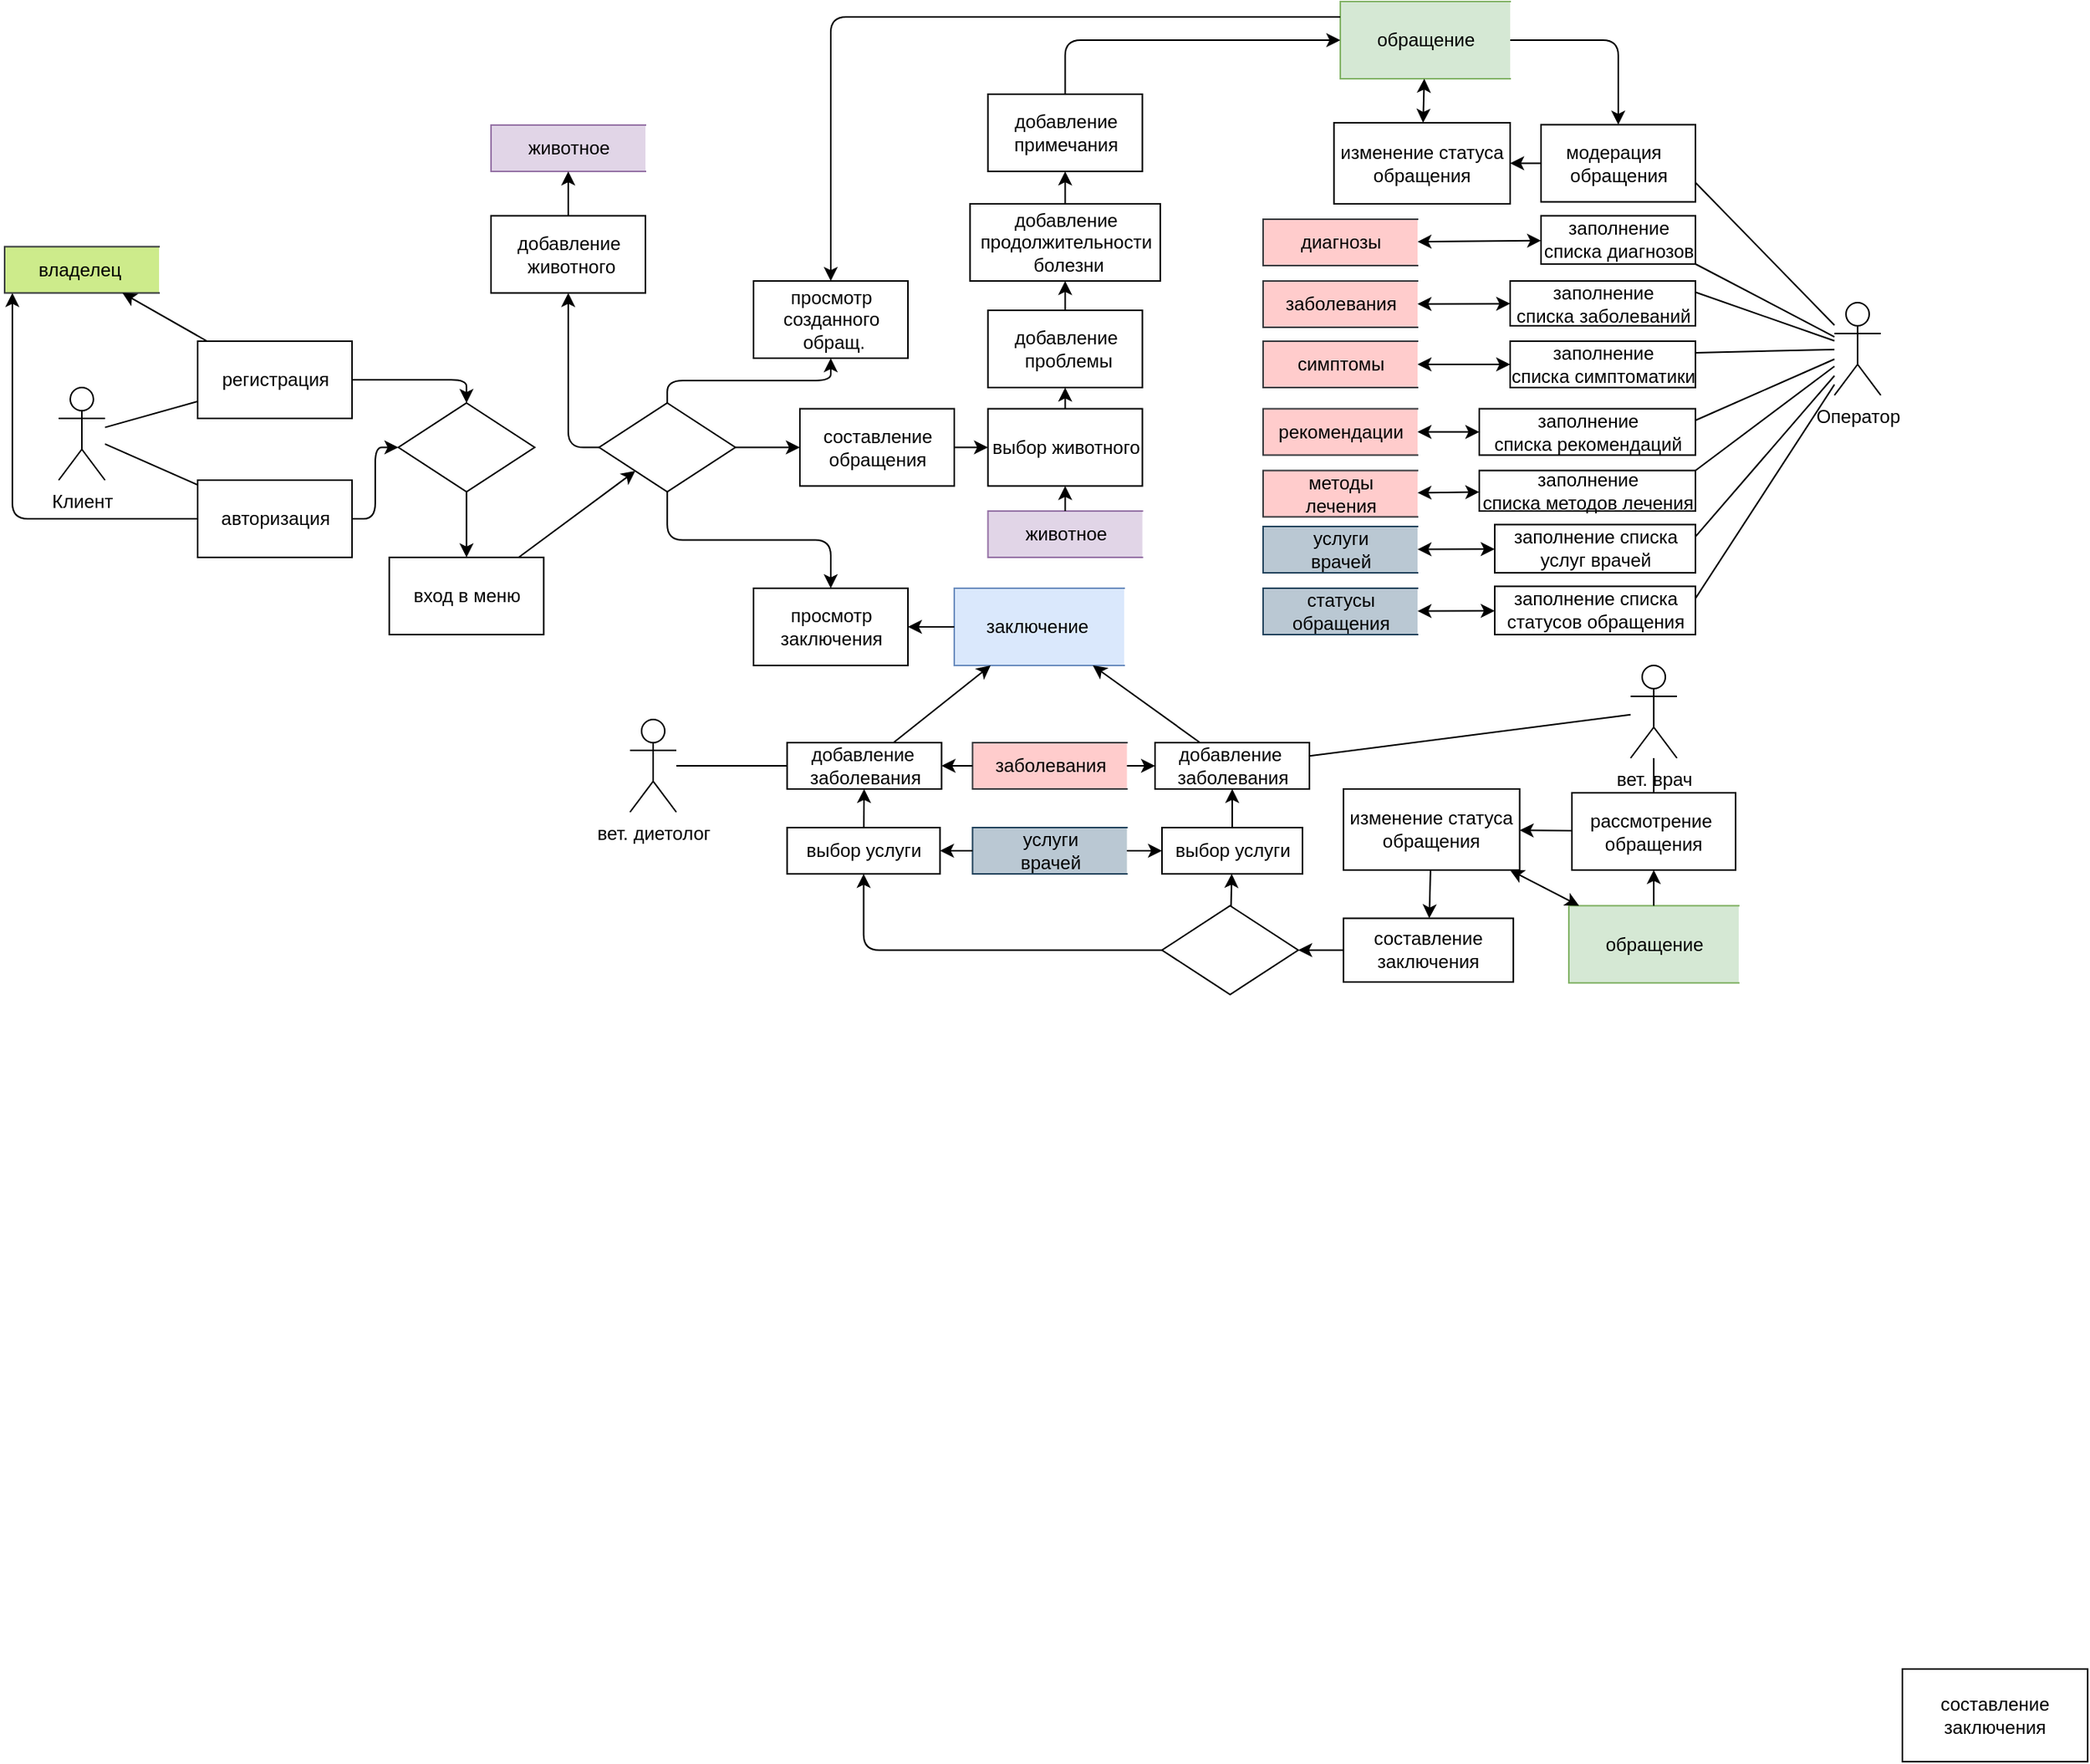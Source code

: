 <mxGraphModel dx="2105" dy="2164" grid="1" gridSize="10" guides="1" tooltips="1" connect="1" arrows="1" fold="1" page="1" pageScale="1" pageWidth="1169" pageHeight="1654" math="0" shadow="0">
  <root>
    <mxCell id="0" />
    <mxCell id="1" parent="0" />
    <mxCell id="YtaR-5jFu5EO3Bo39N_Q-2" style="rounded=1;orthogonalLoop=1;jettySize=auto;html=1;endArrow=classic;endFill=1;exitX=0.5;exitY=1;exitDx=0;exitDy=0;edgeStyle=orthogonalEdgeStyle;startArrow=none;startFill=0;" parent="1" source="9j8DlYYdAQhBQ68mxfb_-19" target="INR5gjYaSOHBbctPgWJO-20" edge="1">
      <mxGeometry relative="1" as="geometry">
        <mxPoint x="-50" y="190" as="sourcePoint" />
      </mxGeometry>
    </mxCell>
    <mxCell id="SkLQpkn3maGRPMSLVxLG-39" value="Клиент" style="shape=umlActor;verticalLabelPosition=bottom;verticalAlign=top;html=1;outlineConnect=0;" parent="1" vertex="1">
      <mxGeometry x="-470" y="90" width="30" height="60" as="geometry" />
    </mxCell>
    <mxCell id="SkLQpkn3maGRPMSLVxLG-42" value="добавление&lt;br&gt;&amp;nbsp;проблемы" style="html=1;dashed=0;whitespace=wrap;" parent="1" vertex="1">
      <mxGeometry x="131.81" y="40" width="100" height="50" as="geometry" />
    </mxCell>
    <mxCell id="SkLQpkn3maGRPMSLVxLG-47" value="" style="endArrow=classic;html=1;" parent="1" source="SkLQpkn3maGRPMSLVxLG-40" target="9j8DlYYdAQhBQ68mxfb_-27" edge="1">
      <mxGeometry width="50" height="50" relative="1" as="geometry">
        <mxPoint x="410" y="138.5" as="sourcePoint" />
        <mxPoint x="460" y="88.5" as="targetPoint" />
      </mxGeometry>
    </mxCell>
    <mxCell id="SkLQpkn3maGRPMSLVxLG-49" value="Оператор" style="shape=umlActor;verticalLabelPosition=bottom;verticalAlign=top;html=1;outlineConnect=0;" parent="1" vertex="1">
      <mxGeometry x="680" y="35" width="30" height="60" as="geometry" />
    </mxCell>
    <mxCell id="SkLQpkn3maGRPMSLVxLG-52" value="модерация&amp;nbsp;&amp;nbsp;&lt;br&gt;обращения" style="html=1;dashed=0;whitespace=wrap;" parent="1" vertex="1">
      <mxGeometry x="490" y="-80.25" width="100" height="50" as="geometry" />
    </mxCell>
    <mxCell id="SkLQpkn3maGRPMSLVxLG-57" value="" style="endArrow=none;html=1;endFill=0;entryX=1;entryY=0.75;entryDx=0;entryDy=0;" parent="1" source="SkLQpkn3maGRPMSLVxLG-49" target="SkLQpkn3maGRPMSLVxLG-52" edge="1">
      <mxGeometry width="50" height="50" relative="1" as="geometry">
        <mxPoint x="1015" y="120" as="sourcePoint" />
        <mxPoint x="985" y="120" as="targetPoint" />
      </mxGeometry>
    </mxCell>
    <mxCell id="SkLQpkn3maGRPMSLVxLG-71" value="вет. диетолог" style="shape=umlActor;verticalLabelPosition=bottom;verticalAlign=top;html=1;outlineConnect=0;" parent="1" vertex="1">
      <mxGeometry x="-100" y="305" width="30" height="60" as="geometry" />
    </mxCell>
    <mxCell id="SkLQpkn3maGRPMSLVxLG-74" value="выбор услуги" style="rounded=0;whiteSpace=wrap;html=1;" parent="1" vertex="1">
      <mxGeometry x="1.75" y="375" width="99" height="30" as="geometry" />
    </mxCell>
    <mxCell id="SkLQpkn3maGRPMSLVxLG-85" value="" style="endArrow=none;html=1;endFill=0;" parent="1" source="SkLQpkn3maGRPMSLVxLG-71" target="9j8DlYYdAQhBQ68mxfb_-79" edge="1">
      <mxGeometry width="50" height="50" relative="1" as="geometry">
        <mxPoint x="-26.996" y="876.25" as="sourcePoint" />
        <mxPoint x="-50" y="698" as="targetPoint" />
      </mxGeometry>
    </mxCell>
    <mxCell id="SkLQpkn3maGRPMSLVxLG-86" value="вет. врач" style="shape=umlActor;verticalLabelPosition=bottom;verticalAlign=top;html=1;outlineConnect=0;" parent="1" vertex="1">
      <mxGeometry x="548" y="270" width="30" height="60" as="geometry" />
    </mxCell>
    <mxCell id="SkLQpkn3maGRPMSLVxLG-88" value="составление заключения" style="rounded=0;whiteSpace=wrap;html=1;fillColor=#f8cecc;strokeColor=#b85450;" parent="1" vertex="1">
      <mxGeometry x="724" y="920" width="120" height="60" as="geometry" />
    </mxCell>
    <mxCell id="SkLQpkn3maGRPMSLVxLG-89" value="выбор услуги" style="rounded=0;whiteSpace=wrap;html=1;" parent="1" vertex="1">
      <mxGeometry x="244.5" y="375" width="91" height="30" as="geometry" />
    </mxCell>
    <mxCell id="SkLQpkn3maGRPMSLVxLG-100" value="рассмотрение&amp;nbsp;&lt;br&gt;обращения" style="rounded=0;whiteSpace=wrap;html=1;" parent="1" vertex="1">
      <mxGeometry x="510" y="352.5" width="106" height="50" as="geometry" />
    </mxCell>
    <mxCell id="SkLQpkn3maGRPMSLVxLG-102" value="составление заключения" style="rounded=0;whiteSpace=wrap;html=1;" parent="1" vertex="1">
      <mxGeometry x="724" y="920" width="120" height="60" as="geometry" />
    </mxCell>
    <mxCell id="SkLQpkn3maGRPMSLVxLG-40" value="составление &lt;br&gt;обращения" style="html=1;dashed=0;whitespace=wrap;" parent="1" vertex="1">
      <mxGeometry x="10" y="103.75" width="100" height="50" as="geometry" />
    </mxCell>
    <mxCell id="INR5gjYaSOHBbctPgWJO-2" value="обращение" style="html=1;dashed=0;whitespace=wrap;shape=partialRectangle;right=0;fillColor=#d5e8d4;strokeColor=#82b366;" parent="1" vertex="1">
      <mxGeometry x="360" y="-160" width="110" height="50" as="geometry" />
    </mxCell>
    <mxCell id="INR5gjYaSOHBbctPgWJO-3" value="добавление&lt;br&gt;продолжительности&lt;br&gt;&amp;nbsp;болезни" style="html=1;dashed=0;whitespace=wrap;" parent="1" vertex="1">
      <mxGeometry x="120.21" y="-29" width="123.19" height="50" as="geometry" />
    </mxCell>
    <mxCell id="INR5gjYaSOHBbctPgWJO-4" value="" style="endArrow=classic;html=1;" parent="1" source="SkLQpkn3maGRPMSLVxLG-42" target="INR5gjYaSOHBbctPgWJO-3" edge="1">
      <mxGeometry width="50" height="50" relative="1" as="geometry">
        <mxPoint x="426" y="67.5" as="sourcePoint" />
        <mxPoint x="476" y="17.5" as="targetPoint" />
      </mxGeometry>
    </mxCell>
    <mxCell id="INR5gjYaSOHBbctPgWJO-16" value="просмотр &lt;br&gt;созданного&lt;br&gt;&amp;nbsp;обращ." style="html=1;dashed=0;whitespace=wrap;" parent="1" vertex="1">
      <mxGeometry x="-20" y="21" width="100" height="50" as="geometry" />
    </mxCell>
    <mxCell id="INR5gjYaSOHBbctPgWJO-20" value="просмотр&lt;br&gt;заключения" style="html=1;dashed=0;whitespace=wrap;" parent="1" vertex="1">
      <mxGeometry x="-20" y="220" width="100" height="50" as="geometry" />
    </mxCell>
    <mxCell id="INR5gjYaSOHBbctPgWJO-23" value="заключение&amp;nbsp;" style="html=1;dashed=0;whitespace=wrap;shape=partialRectangle;right=0;fillColor=#dae8fc;strokeColor=#6c8ebf;" parent="1" vertex="1">
      <mxGeometry x="110" y="220" width="110" height="50" as="geometry" />
    </mxCell>
    <mxCell id="INR5gjYaSOHBbctPgWJO-24" value="" style="endArrow=classic;html=1;" parent="1" source="INR5gjYaSOHBbctPgWJO-23" target="INR5gjYaSOHBbctPgWJO-20" edge="1">
      <mxGeometry width="50" height="50" relative="1" as="geometry">
        <mxPoint x="350" y="259" as="sourcePoint" />
        <mxPoint x="400" y="209" as="targetPoint" />
      </mxGeometry>
    </mxCell>
    <mxCell id="INR5gjYaSOHBbctPgWJO-58" value="" style="endArrow=none;html=1;endFill=0;" parent="1" source="SkLQpkn3maGRPMSLVxLG-86" target="SkLQpkn3maGRPMSLVxLG-100" edge="1">
      <mxGeometry width="50" height="50" relative="1" as="geometry">
        <mxPoint x="936" y="526.25" as="sourcePoint" />
        <mxPoint x="986" y="476.25" as="targetPoint" />
      </mxGeometry>
    </mxCell>
    <mxCell id="INR5gjYaSOHBbctPgWJO-60" value="" style="shape=rhombus;html=1;dashed=0;whitespace=wrap;perimeter=rhombusPerimeter;" parent="1" vertex="1">
      <mxGeometry x="244.5" y="425.63" width="88.25" height="57.5" as="geometry" />
    </mxCell>
    <mxCell id="INR5gjYaSOHBbctPgWJO-61" value="" style="endArrow=classic;html=1;edgeStyle=orthogonalEdgeStyle;" parent="1" source="INR5gjYaSOHBbctPgWJO-60" target="SkLQpkn3maGRPMSLVxLG-74" edge="1">
      <mxGeometry width="50" height="50" relative="1" as="geometry">
        <mxPoint x="209" y="535" as="sourcePoint" />
        <mxPoint x="84" y="425" as="targetPoint" />
      </mxGeometry>
    </mxCell>
    <mxCell id="INR5gjYaSOHBbctPgWJO-62" value="" style="endArrow=classic;html=1;" parent="1" source="eZzGpEVOvhuEacqEOxfQ-1" target="INR5gjYaSOHBbctPgWJO-60" edge="1">
      <mxGeometry width="50" height="50" relative="1" as="geometry">
        <mxPoint x="474.93" y="740" as="sourcePoint" />
        <mxPoint x="414.93" y="740" as="targetPoint" />
      </mxGeometry>
    </mxCell>
    <mxCell id="INR5gjYaSOHBbctPgWJO-63" value="" style="endArrow=classic;html=1;" parent="1" source="INR5gjYaSOHBbctPgWJO-60" target="SkLQpkn3maGRPMSLVxLG-89" edge="1">
      <mxGeometry width="50" height="50" relative="1" as="geometry">
        <mxPoint x="116.81" y="535" as="sourcePoint" />
        <mxPoint x="166.81" y="485" as="targetPoint" />
      </mxGeometry>
    </mxCell>
    <mxCell id="eZzGpEVOvhuEacqEOxfQ-1" value="составление заключения" style="rounded=0;whiteSpace=wrap;html=1;" parent="1" vertex="1">
      <mxGeometry x="362.06" y="433.76" width="110" height="41.25" as="geometry" />
    </mxCell>
    <mxCell id="eZzGpEVOvhuEacqEOxfQ-3" value="изменение статуса&lt;br&gt;обращения" style="rounded=0;whiteSpace=wrap;html=1;" parent="1" vertex="1">
      <mxGeometry x="355.88" y="-81.5" width="114.12" height="52.5" as="geometry" />
    </mxCell>
    <mxCell id="eZzGpEVOvhuEacqEOxfQ-5" value="" style="endArrow=classic;html=1;" parent="1" source="SkLQpkn3maGRPMSLVxLG-52" target="eZzGpEVOvhuEacqEOxfQ-3" edge="1">
      <mxGeometry width="50" height="50" relative="1" as="geometry">
        <mxPoint x="565" y="153.75" as="sourcePoint" />
        <mxPoint x="615" y="103.75" as="targetPoint" />
      </mxGeometry>
    </mxCell>
    <mxCell id="eZzGpEVOvhuEacqEOxfQ-17" value="изменение статуса&lt;br&gt;обращения" style="rounded=0;whiteSpace=wrap;html=1;" parent="1" vertex="1">
      <mxGeometry x="362.06" y="350" width="114.12" height="52.5" as="geometry" />
    </mxCell>
    <mxCell id="YtaR-5jFu5EO3Bo39N_Q-3" value="обращение" style="html=1;dashed=0;whitespace=wrap;shape=partialRectangle;right=0;fillColor=#d5e8d4;strokeColor=#82b366;" parent="1" vertex="1">
      <mxGeometry x="508" y="425.63" width="110" height="50" as="geometry" />
    </mxCell>
    <mxCell id="9j8DlYYdAQhBQ68mxfb_-6" value="авторизация&lt;span style=&quot;color: rgba(0 , 0 , 0 , 0) ; font-family: monospace ; font-size: 0px&quot;&gt;%3CmxGraphModel%3E%3Croot%3E%3CmxCell%20id%3D%220%22%2F%3E%3CmxCell%20id%3D%221%22%20parent%3D%220%22%2F%3E%3CmxCell%20id%3D%222%22%20value%3D%22%D1%81%D0%BE%D1%81%D1%82%D0%B0%D0%B2%D0%BB%D0%B5%D0%BD%D0%B8%D0%B5%20%26lt%3Bbr%26gt%3B%D0%BE%D0%B1%D1%80%D0%B0%D1%89%D0%B5%D0%BD%D0%B8%D1%8F%22%20style%3D%22html%3D1%3Bdashed%3D0%3Bwhitespace%3Dwrap%3B%22%20vertex%3D%221%22%20parent%3D%221%22%3E%3CmxGeometry%20x%3D%22180%22%20y%3D%22107.5%22%20width%3D%22100%22%20height%3D%2250%22%20as%3D%22geometry%22%2F%3E%3C%2FmxCell%3E%3C%2Froot%3E%3C%2FmxGraphModel%3E&lt;/span&gt;" style="html=1;dashed=0;whitespace=wrap;" parent="1" vertex="1">
      <mxGeometry x="-380" y="150" width="100" height="50" as="geometry" />
    </mxCell>
    <mxCell id="9j8DlYYdAQhBQ68mxfb_-7" value="вход в меню" style="html=1;dashed=0;whitespace=wrap;" parent="1" vertex="1">
      <mxGeometry x="-255.87" y="200" width="100" height="50" as="geometry" />
    </mxCell>
    <mxCell id="9j8DlYYdAQhBQ68mxfb_-8" value="регистрация" style="html=1;dashed=0;whitespace=wrap;" parent="1" vertex="1">
      <mxGeometry x="-380" y="60" width="100" height="50" as="geometry" />
    </mxCell>
    <mxCell id="9j8DlYYdAQhBQ68mxfb_-9" value="добавление&lt;br&gt;&amp;nbsp;животного" style="html=1;dashed=0;whitespace=wrap;" parent="1" vertex="1">
      <mxGeometry x="-190" y="-21.25" width="100" height="50" as="geometry" />
    </mxCell>
    <mxCell id="9j8DlYYdAQhBQ68mxfb_-10" value="животное" style="html=1;dashed=0;whitespace=wrap;shape=partialRectangle;right=0;fillColor=#e1d5e7;strokeColor=#9673a6;" parent="1" vertex="1">
      <mxGeometry x="-190" y="-80" width="100" height="30" as="geometry" />
    </mxCell>
    <mxCell id="9j8DlYYdAQhBQ68mxfb_-13" value="" style="endArrow=none;html=1;" parent="1" source="SkLQpkn3maGRPMSLVxLG-39" target="9j8DlYYdAQhBQ68mxfb_-8" edge="1">
      <mxGeometry width="50" height="50" relative="1" as="geometry">
        <mxPoint x="149" y="172.5" as="sourcePoint" />
        <mxPoint x="199" y="122.5" as="targetPoint" />
      </mxGeometry>
    </mxCell>
    <mxCell id="9j8DlYYdAQhBQ68mxfb_-14" value="" style="endArrow=none;html=1;" parent="1" source="SkLQpkn3maGRPMSLVxLG-39" target="9j8DlYYdAQhBQ68mxfb_-6" edge="1">
      <mxGeometry width="50" height="50" relative="1" as="geometry">
        <mxPoint x="149" y="172.5" as="sourcePoint" />
        <mxPoint x="199" y="122.5" as="targetPoint" />
      </mxGeometry>
    </mxCell>
    <mxCell id="9j8DlYYdAQhBQ68mxfb_-17" value="" style="endArrow=classic;html=1;" parent="1" source="9j8DlYYdAQhBQ68mxfb_-7" target="9j8DlYYdAQhBQ68mxfb_-19" edge="1">
      <mxGeometry width="50" height="50" relative="1" as="geometry">
        <mxPoint x="279" y="72.5" as="sourcePoint" />
        <mxPoint x="30" y="70" as="targetPoint" />
      </mxGeometry>
    </mxCell>
    <mxCell id="9j8DlYYdAQhBQ68mxfb_-18" value="" style="endArrow=classic;html=1;" parent="1" source="9j8DlYYdAQhBQ68mxfb_-9" target="9j8DlYYdAQhBQ68mxfb_-10" edge="1">
      <mxGeometry width="50" height="50" relative="1" as="geometry">
        <mxPoint x="190" y="10" as="sourcePoint" />
        <mxPoint x="240" y="-40" as="targetPoint" />
      </mxGeometry>
    </mxCell>
    <mxCell id="9j8DlYYdAQhBQ68mxfb_-19" value="" style="shape=rhombus;html=1;dashed=0;whitespace=wrap;perimeter=rhombusPerimeter;" parent="1" vertex="1">
      <mxGeometry x="-120.0" y="100" width="88.25" height="57.5" as="geometry" />
    </mxCell>
    <mxCell id="9j8DlYYdAQhBQ68mxfb_-20" value="" style="endArrow=classic;html=1;exitX=0;exitY=0.5;exitDx=0;exitDy=0;edgeStyle=orthogonalEdgeStyle;" parent="1" source="9j8DlYYdAQhBQ68mxfb_-19" target="9j8DlYYdAQhBQ68mxfb_-9" edge="1">
      <mxGeometry width="50" height="50" relative="1" as="geometry">
        <mxPoint x="150" y="140" as="sourcePoint" />
        <mxPoint x="200" y="90" as="targetPoint" />
      </mxGeometry>
    </mxCell>
    <mxCell id="9j8DlYYdAQhBQ68mxfb_-21" value="" style="endArrow=classic;html=1;exitX=0.5;exitY=0;exitDx=0;exitDy=0;edgeStyle=orthogonalEdgeStyle;" parent="1" source="9j8DlYYdAQhBQ68mxfb_-19" target="INR5gjYaSOHBbctPgWJO-16" edge="1">
      <mxGeometry width="50" height="50" relative="1" as="geometry">
        <mxPoint x="200" y="150" as="sourcePoint" />
        <mxPoint x="250" y="100" as="targetPoint" />
      </mxGeometry>
    </mxCell>
    <mxCell id="9j8DlYYdAQhBQ68mxfb_-22" value="" style="endArrow=classic;html=1;exitX=1;exitY=0.5;exitDx=0;exitDy=0;" parent="1" source="9j8DlYYdAQhBQ68mxfb_-19" target="SkLQpkn3maGRPMSLVxLG-40" edge="1">
      <mxGeometry width="50" height="50" relative="1" as="geometry">
        <mxPoint x="-125.875" y="100" as="sourcePoint" />
        <mxPoint x="150" y="133" as="targetPoint" />
      </mxGeometry>
    </mxCell>
    <mxCell id="9j8DlYYdAQhBQ68mxfb_-23" value="" style="shape=rhombus;html=1;dashed=0;whitespace=wrap;perimeter=rhombusPerimeter;" parent="1" vertex="1">
      <mxGeometry x="-250.0" y="100" width="88.25" height="57.5" as="geometry" />
    </mxCell>
    <mxCell id="9j8DlYYdAQhBQ68mxfb_-24" value="" style="endArrow=classic;html=1;entryX=0;entryY=0.5;entryDx=0;entryDy=0;edgeStyle=orthogonalEdgeStyle;" parent="1" source="9j8DlYYdAQhBQ68mxfb_-6" target="9j8DlYYdAQhBQ68mxfb_-23" edge="1">
      <mxGeometry width="50" height="50" relative="1" as="geometry">
        <mxPoint x="-80" y="150" as="sourcePoint" />
        <mxPoint x="-30" y="100" as="targetPoint" />
      </mxGeometry>
    </mxCell>
    <mxCell id="9j8DlYYdAQhBQ68mxfb_-25" value="" style="endArrow=classic;html=1;entryX=0.5;entryY=0;entryDx=0;entryDy=0;edgeStyle=orthogonalEdgeStyle;" parent="1" source="9j8DlYYdAQhBQ68mxfb_-8" target="9j8DlYYdAQhBQ68mxfb_-23" edge="1">
      <mxGeometry width="50" height="50" relative="1" as="geometry">
        <mxPoint x="-80" y="150" as="sourcePoint" />
        <mxPoint x="-30" y="100" as="targetPoint" />
      </mxGeometry>
    </mxCell>
    <mxCell id="9j8DlYYdAQhBQ68mxfb_-26" value="" style="endArrow=classic;html=1;" parent="1" source="9j8DlYYdAQhBQ68mxfb_-23" target="9j8DlYYdAQhBQ68mxfb_-7" edge="1">
      <mxGeometry width="50" height="50" relative="1" as="geometry">
        <mxPoint x="-80" y="150" as="sourcePoint" />
        <mxPoint x="-30" y="100" as="targetPoint" />
      </mxGeometry>
    </mxCell>
    <mxCell id="9j8DlYYdAQhBQ68mxfb_-27" value="выбор животного" style="html=1;dashed=0;whitespace=wrap;" parent="1" vertex="1">
      <mxGeometry x="131.81" y="103.75" width="100" height="50" as="geometry" />
    </mxCell>
    <mxCell id="9j8DlYYdAQhBQ68mxfb_-28" value="животное" style="html=1;dashed=0;whitespace=wrap;shape=partialRectangle;right=0;fillColor=#e1d5e7;strokeColor=#9673a6;" parent="1" vertex="1">
      <mxGeometry x="131.81" y="170" width="100" height="30" as="geometry" />
    </mxCell>
    <mxCell id="9j8DlYYdAQhBQ68mxfb_-29" value="" style="endArrow=classic;html=1;" parent="1" source="9j8DlYYdAQhBQ68mxfb_-28" target="9j8DlYYdAQhBQ68mxfb_-27" edge="1">
      <mxGeometry width="50" height="50" relative="1" as="geometry">
        <mxPoint x="251.81" y="138.75" as="sourcePoint" />
        <mxPoint x="230" y="138.75" as="targetPoint" />
      </mxGeometry>
    </mxCell>
    <mxCell id="9j8DlYYdAQhBQ68mxfb_-30" value="владелец&amp;nbsp;" style="html=1;dashed=0;whitespace=wrap;shape=partialRectangle;right=0;fillColor=#cdeb8b;strokeColor=#36393d;" parent="1" vertex="1">
      <mxGeometry x="-505" y="-1.25" width="100" height="30" as="geometry" />
    </mxCell>
    <mxCell id="9j8DlYYdAQhBQ68mxfb_-31" value="" style="endArrow=classic;html=1;" parent="1" source="9j8DlYYdAQhBQ68mxfb_-8" target="9j8DlYYdAQhBQ68mxfb_-30" edge="1">
      <mxGeometry width="50" height="50" relative="1" as="geometry">
        <mxPoint x="-405" y="20" as="sourcePoint" />
        <mxPoint x="-355" y="-30" as="targetPoint" />
      </mxGeometry>
    </mxCell>
    <mxCell id="9j8DlYYdAQhBQ68mxfb_-32" value="" style="endArrow=classic;html=1;edgeStyle=orthogonalEdgeStyle;" parent="1" source="9j8DlYYdAQhBQ68mxfb_-6" target="9j8DlYYdAQhBQ68mxfb_-30" edge="1">
      <mxGeometry width="50" height="50" relative="1" as="geometry">
        <mxPoint x="-410" y="160" as="sourcePoint" />
        <mxPoint x="-360" y="110" as="targetPoint" />
        <Array as="points">
          <mxPoint x="-500" y="175" />
        </Array>
      </mxGeometry>
    </mxCell>
    <mxCell id="9j8DlYYdAQhBQ68mxfb_-33" value="" style="endArrow=classic;html=1;edgeStyle=orthogonalEdgeStyle;" parent="1" source="INR5gjYaSOHBbctPgWJO-2" target="INR5gjYaSOHBbctPgWJO-16" edge="1">
      <mxGeometry width="50" height="50" relative="1" as="geometry">
        <mxPoint x="360" y="70" as="sourcePoint" />
        <mxPoint x="310" y="120" as="targetPoint" />
        <Array as="points">
          <mxPoint x="30" y="-150" />
        </Array>
      </mxGeometry>
    </mxCell>
    <mxCell id="9j8DlYYdAQhBQ68mxfb_-34" value="" style="endArrow=classic;html=1;" parent="1" source="9j8DlYYdAQhBQ68mxfb_-27" target="SkLQpkn3maGRPMSLVxLG-42" edge="1">
      <mxGeometry width="50" height="50" relative="1" as="geometry">
        <mxPoint x="430" y="120" as="sourcePoint" />
        <mxPoint x="480" y="70" as="targetPoint" />
      </mxGeometry>
    </mxCell>
    <mxCell id="9j8DlYYdAQhBQ68mxfb_-35" value="добавление&lt;br&gt;примечания" style="html=1;dashed=0;whitespace=wrap;" parent="1" vertex="1">
      <mxGeometry x="131.8" y="-100" width="100" height="50" as="geometry" />
    </mxCell>
    <mxCell id="9j8DlYYdAQhBQ68mxfb_-36" value="" style="endArrow=classic;html=1;" parent="1" source="INR5gjYaSOHBbctPgWJO-3" target="9j8DlYYdAQhBQ68mxfb_-35" edge="1">
      <mxGeometry width="50" height="50" relative="1" as="geometry">
        <mxPoint x="430" y="120" as="sourcePoint" />
        <mxPoint x="480" y="70" as="targetPoint" />
      </mxGeometry>
    </mxCell>
    <mxCell id="9j8DlYYdAQhBQ68mxfb_-37" value="" style="endArrow=classic;html=1;edgeStyle=orthogonalEdgeStyle;" parent="1" source="9j8DlYYdAQhBQ68mxfb_-35" target="INR5gjYaSOHBbctPgWJO-2" edge="1">
      <mxGeometry width="50" height="50" relative="1" as="geometry">
        <mxPoint x="430" y="110" as="sourcePoint" />
        <mxPoint x="480" y="60" as="targetPoint" />
        <Array as="points">
          <mxPoint x="182" y="-135" />
        </Array>
      </mxGeometry>
    </mxCell>
    <mxCell id="9j8DlYYdAQhBQ68mxfb_-38" value="" style="endArrow=classic;html=1;startArrow=classic;startFill=1;" parent="1" source="eZzGpEVOvhuEacqEOxfQ-3" target="INR5gjYaSOHBbctPgWJO-2" edge="1">
      <mxGeometry width="50" height="50" relative="1" as="geometry">
        <mxPoint x="430" y="110" as="sourcePoint" />
        <mxPoint x="480" y="60" as="targetPoint" />
      </mxGeometry>
    </mxCell>
    <mxCell id="9j8DlYYdAQhBQ68mxfb_-40" value="заполнение&lt;br&gt;списка диагнозов" style="html=1;dashed=0;whitespace=wrap;" parent="1" vertex="1">
      <mxGeometry x="490" y="-21.25" width="100" height="31.25" as="geometry" />
    </mxCell>
    <mxCell id="9j8DlYYdAQhBQ68mxfb_-42" value="заполнение&lt;br&gt;списка симптоматики" style="html=1;dashed=0;whitespace=wrap;" parent="1" vertex="1">
      <mxGeometry x="470" y="60" width="120" height="30" as="geometry" />
    </mxCell>
    <mxCell id="9j8DlYYdAQhBQ68mxfb_-45" value="заполнение&lt;br&gt;списка заболеваний" style="html=1;dashed=0;whitespace=wrap;" parent="1" vertex="1">
      <mxGeometry x="470" y="21" width="120" height="29" as="geometry" />
    </mxCell>
    <mxCell id="9j8DlYYdAQhBQ68mxfb_-46" value="заполнение&lt;br&gt;списка рекомендаций" style="html=1;dashed=0;whitespace=wrap;" parent="1" vertex="1">
      <mxGeometry x="450" y="103.75" width="140" height="30" as="geometry" />
    </mxCell>
    <mxCell id="9j8DlYYdAQhBQ68mxfb_-47" value="заполнение&lt;br&gt;списка методов лечения" style="html=1;dashed=0;whitespace=wrap;" parent="1" vertex="1">
      <mxGeometry x="450" y="143.75" width="140" height="26.25" as="geometry" />
    </mxCell>
    <mxCell id="9j8DlYYdAQhBQ68mxfb_-48" value="" style="endArrow=none;html=1;endFill=0;entryX=1;entryY=1;entryDx=0;entryDy=0;" parent="1" source="SkLQpkn3maGRPMSLVxLG-49" target="9j8DlYYdAQhBQ68mxfb_-40" edge="1">
      <mxGeometry width="50" height="50" relative="1" as="geometry">
        <mxPoint x="430" y="110" as="sourcePoint" />
        <mxPoint x="480" y="60" as="targetPoint" />
      </mxGeometry>
    </mxCell>
    <mxCell id="9j8DlYYdAQhBQ68mxfb_-49" value="" style="endArrow=none;html=1;entryX=1;entryY=0.25;entryDx=0;entryDy=0;endFill=0;" parent="1" source="SkLQpkn3maGRPMSLVxLG-49" target="9j8DlYYdAQhBQ68mxfb_-45" edge="1">
      <mxGeometry width="50" height="50" relative="1" as="geometry">
        <mxPoint x="430" y="110" as="sourcePoint" />
        <mxPoint x="480" y="60" as="targetPoint" />
      </mxGeometry>
    </mxCell>
    <mxCell id="9j8DlYYdAQhBQ68mxfb_-50" value="" style="endArrow=none;html=1;entryX=1;entryY=0.25;entryDx=0;entryDy=0;endFill=0;" parent="1" source="SkLQpkn3maGRPMSLVxLG-49" target="9j8DlYYdAQhBQ68mxfb_-42" edge="1">
      <mxGeometry width="50" height="50" relative="1" as="geometry">
        <mxPoint x="430" y="110" as="sourcePoint" />
        <mxPoint x="480" y="60" as="targetPoint" />
      </mxGeometry>
    </mxCell>
    <mxCell id="9j8DlYYdAQhBQ68mxfb_-51" value="" style="endArrow=none;html=1;entryX=1;entryY=0.25;entryDx=0;entryDy=0;endFill=0;" parent="1" source="SkLQpkn3maGRPMSLVxLG-49" target="9j8DlYYdAQhBQ68mxfb_-46" edge="1">
      <mxGeometry width="50" height="50" relative="1" as="geometry">
        <mxPoint x="430" y="110" as="sourcePoint" />
        <mxPoint x="480" y="60" as="targetPoint" />
      </mxGeometry>
    </mxCell>
    <mxCell id="9j8DlYYdAQhBQ68mxfb_-52" value="" style="endArrow=none;html=1;entryX=1;entryY=0;entryDx=0;entryDy=0;endFill=0;" parent="1" source="SkLQpkn3maGRPMSLVxLG-49" target="9j8DlYYdAQhBQ68mxfb_-47" edge="1">
      <mxGeometry width="50" height="50" relative="1" as="geometry">
        <mxPoint x="430" y="110" as="sourcePoint" />
        <mxPoint x="480" y="60" as="targetPoint" />
      </mxGeometry>
    </mxCell>
    <mxCell id="9j8DlYYdAQhBQ68mxfb_-53" value="методы&lt;br&gt;лечения" style="html=1;dashed=0;whitespace=wrap;shape=partialRectangle;right=0;fillColor=#ffcccc;strokeColor=#36393d;" parent="1" vertex="1">
      <mxGeometry x="310" y="143.75" width="100" height="30" as="geometry" />
    </mxCell>
    <mxCell id="9j8DlYYdAQhBQ68mxfb_-54" value="рекомендации" style="html=1;dashed=0;whitespace=wrap;shape=partialRectangle;right=0;fillColor=#ffcccc;strokeColor=#36393d;" parent="1" vertex="1">
      <mxGeometry x="310" y="103.75" width="100" height="30" as="geometry" />
    </mxCell>
    <mxCell id="9j8DlYYdAQhBQ68mxfb_-55" value="симптомы" style="html=1;dashed=0;whitespace=wrap;shape=partialRectangle;right=0;fillColor=#ffcccc;strokeColor=#36393d;" parent="1" vertex="1">
      <mxGeometry x="310" y="60" width="100" height="30" as="geometry" />
    </mxCell>
    <mxCell id="9j8DlYYdAQhBQ68mxfb_-56" value="заболевания" style="html=1;dashed=0;whitespace=wrap;shape=partialRectangle;right=0;fillColor=#ffcccc;strokeColor=#36393d;" parent="1" vertex="1">
      <mxGeometry x="310" y="21" width="100" height="30" as="geometry" />
    </mxCell>
    <mxCell id="9j8DlYYdAQhBQ68mxfb_-57" value="диагнозы" style="html=1;dashed=0;whitespace=wrap;shape=partialRectangle;right=0;fillColor=#ffcccc;strokeColor=#36393d;" parent="1" vertex="1">
      <mxGeometry x="310" y="-19" width="100" height="30" as="geometry" />
    </mxCell>
    <mxCell id="9j8DlYYdAQhBQ68mxfb_-58" value="" style="endArrow=classic;html=1;startArrow=classic;startFill=1;" parent="1" source="9j8DlYYdAQhBQ68mxfb_-40" target="9j8DlYYdAQhBQ68mxfb_-57" edge="1">
      <mxGeometry width="50" height="50" relative="1" as="geometry">
        <mxPoint x="440" y="50" as="sourcePoint" />
        <mxPoint x="480" y="60" as="targetPoint" />
      </mxGeometry>
    </mxCell>
    <mxCell id="9j8DlYYdAQhBQ68mxfb_-59" value="" style="endArrow=classic;html=1;edgeStyle=orthogonalEdgeStyle;" parent="1" source="INR5gjYaSOHBbctPgWJO-2" target="SkLQpkn3maGRPMSLVxLG-52" edge="1">
      <mxGeometry width="50" height="50" relative="1" as="geometry">
        <mxPoint x="430" y="110" as="sourcePoint" />
        <mxPoint x="480" y="60" as="targetPoint" />
      </mxGeometry>
    </mxCell>
    <mxCell id="9j8DlYYdAQhBQ68mxfb_-60" value="" style="endArrow=classic;html=1;startArrow=classic;startFill=1;" parent="1" source="9j8DlYYdAQhBQ68mxfb_-45" target="9j8DlYYdAQhBQ68mxfb_-56" edge="1">
      <mxGeometry width="50" height="50" relative="1" as="geometry">
        <mxPoint x="430" y="110" as="sourcePoint" />
        <mxPoint x="480" y="60" as="targetPoint" />
      </mxGeometry>
    </mxCell>
    <mxCell id="9j8DlYYdAQhBQ68mxfb_-61" value="" style="endArrow=classic;html=1;startArrow=classic;startFill=1;" parent="1" source="9j8DlYYdAQhBQ68mxfb_-42" target="9j8DlYYdAQhBQ68mxfb_-55" edge="1">
      <mxGeometry width="50" height="50" relative="1" as="geometry">
        <mxPoint x="430" y="110" as="sourcePoint" />
        <mxPoint x="480" y="60" as="targetPoint" />
      </mxGeometry>
    </mxCell>
    <mxCell id="9j8DlYYdAQhBQ68mxfb_-62" value="" style="endArrow=classic;html=1;startArrow=classic;startFill=1;" parent="1" source="9j8DlYYdAQhBQ68mxfb_-46" target="9j8DlYYdAQhBQ68mxfb_-54" edge="1">
      <mxGeometry width="50" height="50" relative="1" as="geometry">
        <mxPoint x="430" y="110" as="sourcePoint" />
        <mxPoint x="480" y="60" as="targetPoint" />
      </mxGeometry>
    </mxCell>
    <mxCell id="9j8DlYYdAQhBQ68mxfb_-63" value="" style="endArrow=classic;html=1;startArrow=classic;startFill=1;" parent="1" source="9j8DlYYdAQhBQ68mxfb_-47" target="9j8DlYYdAQhBQ68mxfb_-53" edge="1">
      <mxGeometry width="50" height="50" relative="1" as="geometry">
        <mxPoint x="430" y="110" as="sourcePoint" />
        <mxPoint x="480" y="60" as="targetPoint" />
      </mxGeometry>
    </mxCell>
    <mxCell id="9j8DlYYdAQhBQ68mxfb_-71" value="заполнение списка&lt;br&gt;услуг врачей" style="html=1;dashed=0;whitespace=wrap;" parent="1" vertex="1">
      <mxGeometry x="460" y="178.75" width="130" height="31.25" as="geometry" />
    </mxCell>
    <mxCell id="9j8DlYYdAQhBQ68mxfb_-72" value="услуги&lt;br&gt;врачей" style="html=1;dashed=0;whitespace=wrap;shape=partialRectangle;right=0;fillColor=#bac8d3;strokeColor=#23445d;" parent="1" vertex="1">
      <mxGeometry x="310" y="180" width="100" height="30" as="geometry" />
    </mxCell>
    <mxCell id="9j8DlYYdAQhBQ68mxfb_-74" value="" style="endArrow=classic;html=1;startArrow=classic;startFill=1;" parent="1" source="9j8DlYYdAQhBQ68mxfb_-72" target="9j8DlYYdAQhBQ68mxfb_-71" edge="1">
      <mxGeometry width="50" height="50" relative="1" as="geometry">
        <mxPoint x="500" y="100" as="sourcePoint" />
        <mxPoint x="550" y="50" as="targetPoint" />
      </mxGeometry>
    </mxCell>
    <mxCell id="9j8DlYYdAQhBQ68mxfb_-76" value="добавление&amp;nbsp;&lt;br&gt;заболевания" style="html=1;dashed=0;whitespace=wrap;" parent="1" vertex="1">
      <mxGeometry x="240" y="320" width="100" height="30" as="geometry" />
    </mxCell>
    <mxCell id="9j8DlYYdAQhBQ68mxfb_-79" value="добавление&amp;nbsp;&lt;br&gt;заболевания" style="html=1;dashed=0;whitespace=wrap;" parent="1" vertex="1">
      <mxGeometry x="1.75" y="320" width="100" height="30" as="geometry" />
    </mxCell>
    <mxCell id="9j8DlYYdAQhBQ68mxfb_-83" value="услуги&lt;br&gt;врачей" style="html=1;dashed=0;whitespace=wrap;shape=partialRectangle;right=0;fillColor=#bac8d3;strokeColor=#23445d;" parent="1" vertex="1">
      <mxGeometry x="121.81" y="375" width="100" height="30" as="geometry" />
    </mxCell>
    <mxCell id="9j8DlYYdAQhBQ68mxfb_-85" value="" style="endArrow=classic;html=1;strokeColor=#000000;" parent="1" source="9j8DlYYdAQhBQ68mxfb_-83" target="SkLQpkn3maGRPMSLVxLG-74" edge="1">
      <mxGeometry width="50" height="50" relative="1" as="geometry">
        <mxPoint x="311.75" y="185" as="sourcePoint" />
        <mxPoint x="261.75" y="235" as="targetPoint" />
      </mxGeometry>
    </mxCell>
    <mxCell id="9j8DlYYdAQhBQ68mxfb_-86" value="" style="endArrow=classic;html=1;strokeColor=#000000;" parent="1" source="9j8DlYYdAQhBQ68mxfb_-83" target="SkLQpkn3maGRPMSLVxLG-89" edge="1">
      <mxGeometry width="50" height="50" relative="1" as="geometry">
        <mxPoint x="250" y="235" as="sourcePoint" />
        <mxPoint x="300" y="185" as="targetPoint" />
      </mxGeometry>
    </mxCell>
    <mxCell id="9j8DlYYdAQhBQ68mxfb_-87" value="заболевания" style="html=1;dashed=0;whitespace=wrap;shape=partialRectangle;right=0;fillColor=#ffcccc;strokeColor=#36393d;" parent="1" vertex="1">
      <mxGeometry x="121.81" y="320" width="100" height="30" as="geometry" />
    </mxCell>
    <mxCell id="9j8DlYYdAQhBQ68mxfb_-88" value="" style="endArrow=classic;html=1;strokeColor=#000000;" parent="1" source="9j8DlYYdAQhBQ68mxfb_-87" target="9j8DlYYdAQhBQ68mxfb_-79" edge="1">
      <mxGeometry width="50" height="50" relative="1" as="geometry">
        <mxPoint x="250" y="243.75" as="sourcePoint" />
        <mxPoint x="300" y="193.75" as="targetPoint" />
      </mxGeometry>
    </mxCell>
    <mxCell id="9j8DlYYdAQhBQ68mxfb_-89" value="" style="endArrow=classic;html=1;strokeColor=#000000;" parent="1" source="9j8DlYYdAQhBQ68mxfb_-87" target="9j8DlYYdAQhBQ68mxfb_-76" edge="1">
      <mxGeometry width="50" height="50" relative="1" as="geometry">
        <mxPoint x="250" y="243.75" as="sourcePoint" />
        <mxPoint x="300" y="193.75" as="targetPoint" />
      </mxGeometry>
    </mxCell>
    <mxCell id="9j8DlYYdAQhBQ68mxfb_-90" value="" style="endArrow=classic;html=1;strokeColor=#000000;" parent="1" source="SkLQpkn3maGRPMSLVxLG-74" target="9j8DlYYdAQhBQ68mxfb_-79" edge="1">
      <mxGeometry width="50" height="50" relative="1" as="geometry">
        <mxPoint x="261.75" y="255" as="sourcePoint" />
        <mxPoint x="311.75" y="205" as="targetPoint" />
      </mxGeometry>
    </mxCell>
    <mxCell id="9j8DlYYdAQhBQ68mxfb_-91" value="" style="endArrow=classic;html=1;strokeColor=#000000;" parent="1" source="SkLQpkn3maGRPMSLVxLG-89" target="9j8DlYYdAQhBQ68mxfb_-76" edge="1">
      <mxGeometry width="50" height="50" relative="1" as="geometry">
        <mxPoint x="241.94" y="255" as="sourcePoint" />
        <mxPoint x="291.94" y="205" as="targetPoint" />
      </mxGeometry>
    </mxCell>
    <mxCell id="9j8DlYYdAQhBQ68mxfb_-92" value="" style="endArrow=classic;html=1;strokeColor=#000000;" parent="1" source="9j8DlYYdAQhBQ68mxfb_-79" target="INR5gjYaSOHBbctPgWJO-23" edge="1">
      <mxGeometry width="50" height="50" relative="1" as="geometry">
        <mxPoint x="20" y="280" as="sourcePoint" />
        <mxPoint x="70" y="230" as="targetPoint" />
      </mxGeometry>
    </mxCell>
    <mxCell id="9j8DlYYdAQhBQ68mxfb_-93" value="" style="endArrow=classic;html=1;strokeColor=#000000;" parent="1" source="9j8DlYYdAQhBQ68mxfb_-76" target="INR5gjYaSOHBbctPgWJO-23" edge="1">
      <mxGeometry width="50" height="50" relative="1" as="geometry">
        <mxPoint x="20" y="280" as="sourcePoint" />
        <mxPoint x="70" y="230" as="targetPoint" />
      </mxGeometry>
    </mxCell>
    <mxCell id="9j8DlYYdAQhBQ68mxfb_-94" value="" style="endArrow=classic;html=1;strokeColor=#000000;startArrow=classic;startFill=1;" parent="1" source="eZzGpEVOvhuEacqEOxfQ-17" target="YtaR-5jFu5EO3Bo39N_Q-3" edge="1">
      <mxGeometry width="50" height="50" relative="1" as="geometry">
        <mxPoint x="350" y="320" as="sourcePoint" />
        <mxPoint x="400" y="270" as="targetPoint" />
      </mxGeometry>
    </mxCell>
    <mxCell id="9j8DlYYdAQhBQ68mxfb_-96" value="" style="endArrow=classic;html=1;strokeColor=#000000;" parent="1" source="SkLQpkn3maGRPMSLVxLG-100" target="eZzGpEVOvhuEacqEOxfQ-17" edge="1">
      <mxGeometry width="50" height="50" relative="1" as="geometry">
        <mxPoint x="350" y="390" as="sourcePoint" />
        <mxPoint x="400" y="340" as="targetPoint" />
      </mxGeometry>
    </mxCell>
    <mxCell id="9j8DlYYdAQhBQ68mxfb_-97" value="" style="endArrow=classic;html=1;strokeColor=#000000;edgeStyle=orthogonalEdgeStyle;" parent="1" source="YtaR-5jFu5EO3Bo39N_Q-3" target="SkLQpkn3maGRPMSLVxLG-100" edge="1">
      <mxGeometry width="50" height="50" relative="1" as="geometry">
        <mxPoint x="350" y="390" as="sourcePoint" />
        <mxPoint x="400" y="340" as="targetPoint" />
      </mxGeometry>
    </mxCell>
    <mxCell id="9j8DlYYdAQhBQ68mxfb_-98" value="" style="endArrow=classic;html=1;strokeColor=#000000;" parent="1" source="eZzGpEVOvhuEacqEOxfQ-17" target="eZzGpEVOvhuEacqEOxfQ-1" edge="1">
      <mxGeometry width="50" height="50" relative="1" as="geometry">
        <mxPoint x="350" y="390" as="sourcePoint" />
        <mxPoint x="400" y="340" as="targetPoint" />
      </mxGeometry>
    </mxCell>
    <mxCell id="9j8DlYYdAQhBQ68mxfb_-99" value="" style="endArrow=none;html=1;strokeColor=#000000;exitX=1;exitY=0.25;exitDx=0;exitDy=0;endFill=0;" parent="1" source="9j8DlYYdAQhBQ68mxfb_-71" target="SkLQpkn3maGRPMSLVxLG-49" edge="1">
      <mxGeometry width="50" height="50" relative="1" as="geometry">
        <mxPoint x="210" y="190" as="sourcePoint" />
        <mxPoint x="260" y="140" as="targetPoint" />
      </mxGeometry>
    </mxCell>
    <mxCell id="9j8DlYYdAQhBQ68mxfb_-100" value="" style="endArrow=none;html=1;strokeColor=#000000;endFill=0;" parent="1" source="9j8DlYYdAQhBQ68mxfb_-76" target="SkLQpkn3maGRPMSLVxLG-86" edge="1">
      <mxGeometry width="50" height="50" relative="1" as="geometry">
        <mxPoint x="530" y="290" as="sourcePoint" />
        <mxPoint x="580" y="240" as="targetPoint" />
      </mxGeometry>
    </mxCell>
    <mxCell id="9j8DlYYdAQhBQ68mxfb_-1" value="заполнение списка&lt;br&gt;статусов обращения" style="html=1;dashed=0;whitespace=wrap;" vertex="1" parent="1">
      <mxGeometry x="460" y="218.75" width="130" height="31.25" as="geometry" />
    </mxCell>
    <mxCell id="9j8DlYYdAQhBQ68mxfb_-2" value="статусы&lt;br&gt;обращения" style="html=1;dashed=0;whitespace=wrap;shape=partialRectangle;right=0;fillColor=#bac8d3;strokeColor=#23445d;" vertex="1" parent="1">
      <mxGeometry x="310" y="220" width="100" height="30" as="geometry" />
    </mxCell>
    <mxCell id="9j8DlYYdAQhBQ68mxfb_-3" value="" style="endArrow=classic;html=1;startArrow=classic;startFill=1;" edge="1" parent="1" source="9j8DlYYdAQhBQ68mxfb_-2" target="9j8DlYYdAQhBQ68mxfb_-1">
      <mxGeometry width="50" height="50" relative="1" as="geometry">
        <mxPoint x="500" y="140" as="sourcePoint" />
        <mxPoint x="550" y="90" as="targetPoint" />
      </mxGeometry>
    </mxCell>
    <mxCell id="9j8DlYYdAQhBQ68mxfb_-4" value="" style="endArrow=none;html=1;strokeColor=#000000;entryX=1;entryY=0.25;entryDx=0;entryDy=0;endFill=0;" edge="1" parent="1" source="SkLQpkn3maGRPMSLVxLG-49" target="9j8DlYYdAQhBQ68mxfb_-1">
      <mxGeometry width="50" height="50" relative="1" as="geometry">
        <mxPoint x="360" y="180" as="sourcePoint" />
        <mxPoint x="410" y="130" as="targetPoint" />
      </mxGeometry>
    </mxCell>
  </root>
</mxGraphModel>

